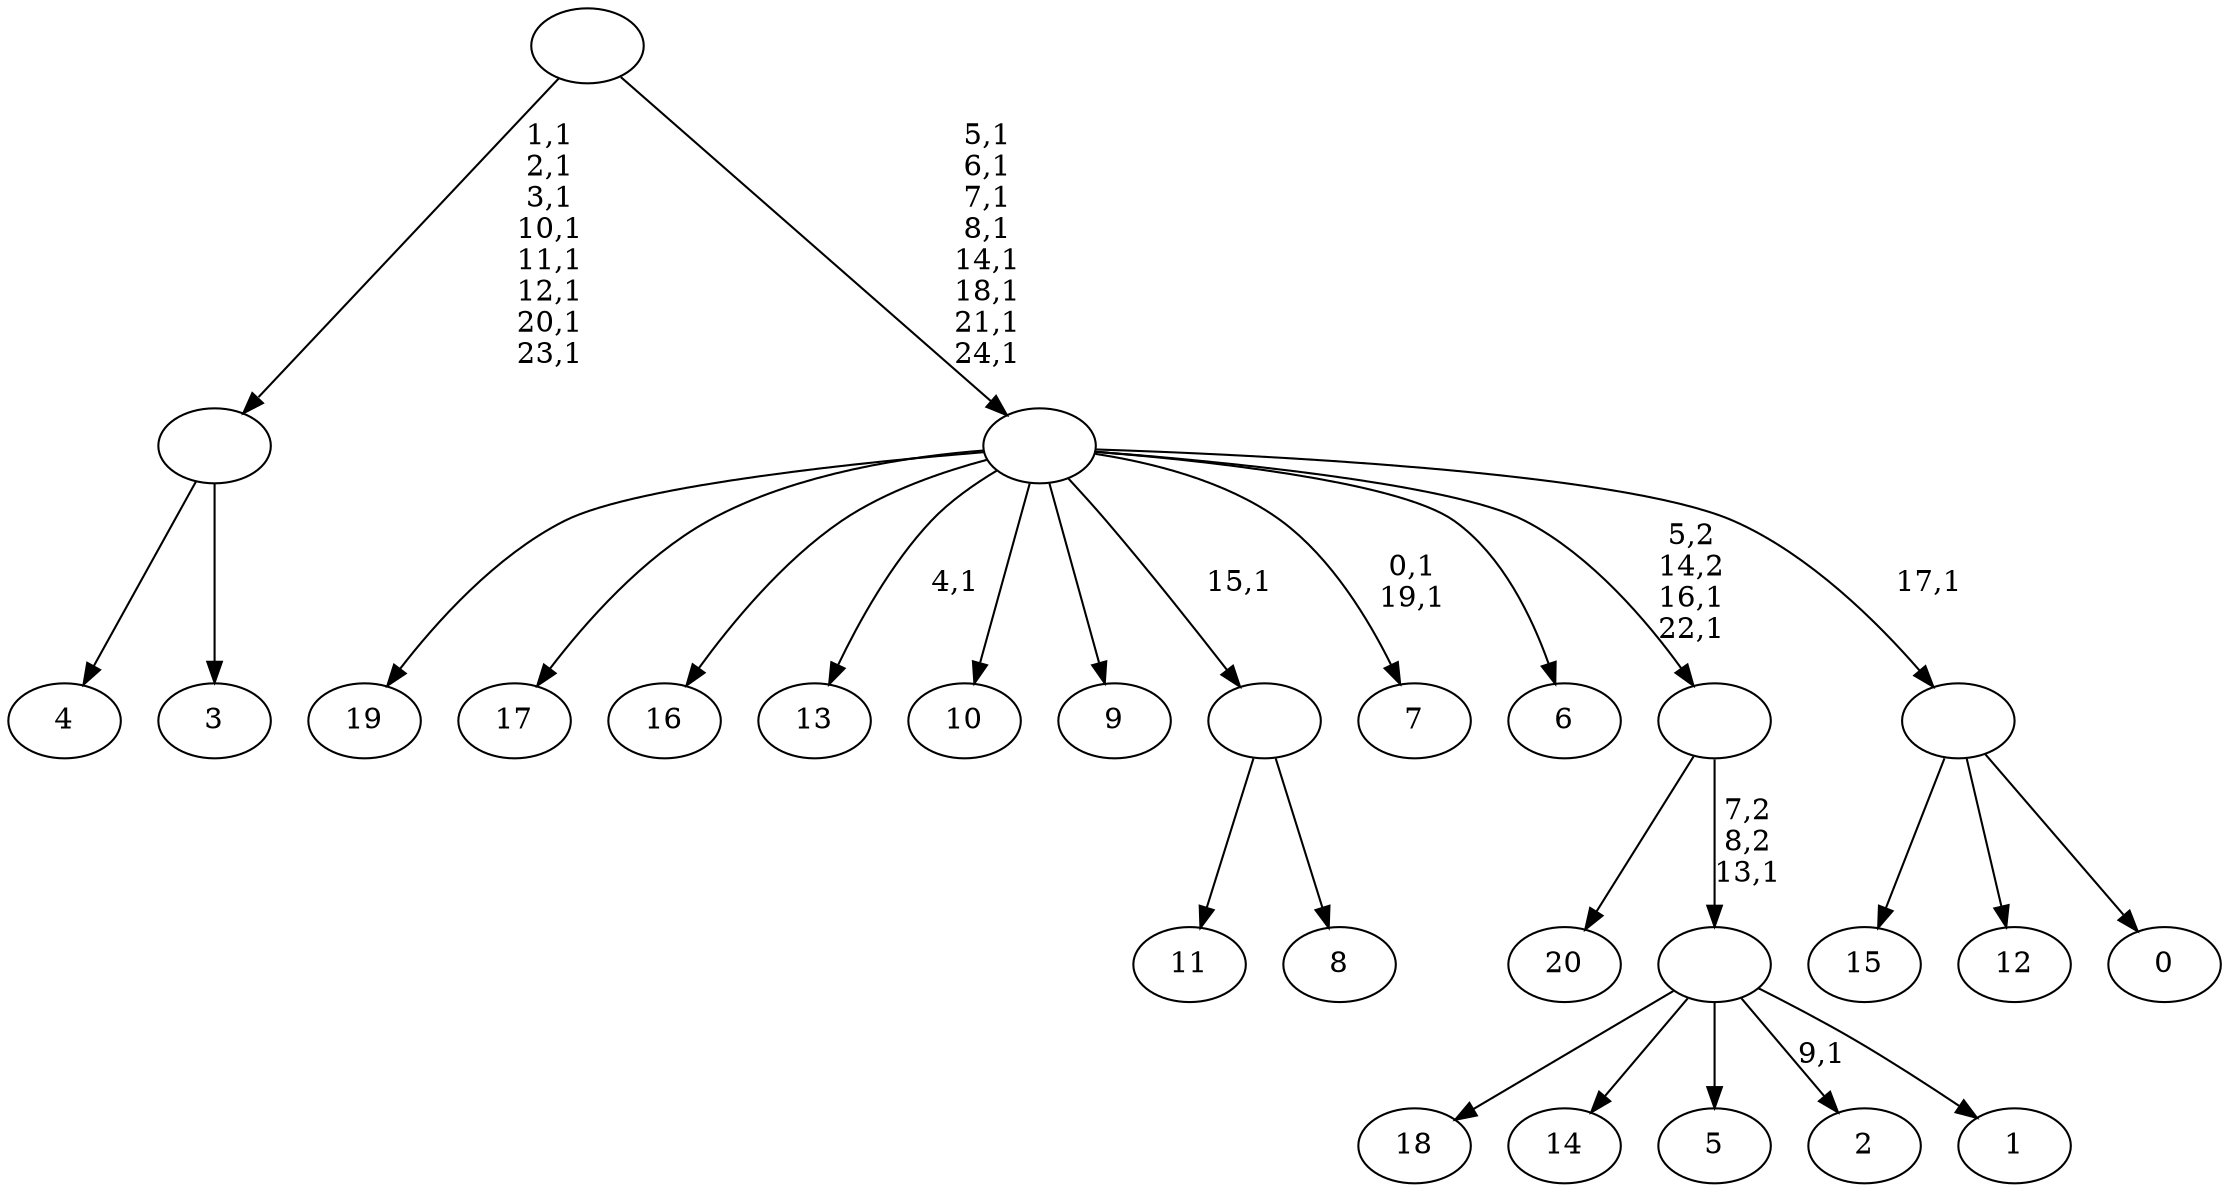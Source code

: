 digraph T {
	46 [label="20"]
	45 [label="19"]
	44 [label="18"]
	43 [label="17"]
	42 [label="16"]
	41 [label="15"]
	40 [label="14"]
	39 [label="13"]
	37 [label="12"]
	36 [label="11"]
	35 [label="10"]
	34 [label="9"]
	33 [label="8"]
	32 [label=""]
	31 [label="7"]
	28 [label="6"]
	27 [label="5"]
	26 [label="4"]
	25 [label="3"]
	24 [label=""]
	16 [label="2"]
	14 [label="1"]
	13 [label=""]
	12 [label=""]
	10 [label="0"]
	9 [label=""]
	8 [label=""]
	0 [label=""]
	32 -> 36 [label=""]
	32 -> 33 [label=""]
	24 -> 26 [label=""]
	24 -> 25 [label=""]
	13 -> 16 [label="9,1"]
	13 -> 44 [label=""]
	13 -> 40 [label=""]
	13 -> 27 [label=""]
	13 -> 14 [label=""]
	12 -> 46 [label=""]
	12 -> 13 [label="7,2\n8,2\n13,1"]
	9 -> 41 [label=""]
	9 -> 37 [label=""]
	9 -> 10 [label=""]
	8 -> 12 [label="5,2\n14,2\n16,1\n22,1"]
	8 -> 31 [label="0,1\n19,1"]
	8 -> 39 [label="4,1"]
	8 -> 45 [label=""]
	8 -> 43 [label=""]
	8 -> 42 [label=""]
	8 -> 35 [label=""]
	8 -> 34 [label=""]
	8 -> 32 [label="15,1"]
	8 -> 28 [label=""]
	8 -> 9 [label="17,1"]
	0 -> 8 [label="5,1\n6,1\n7,1\n8,1\n14,1\n18,1\n21,1\n24,1"]
	0 -> 24 [label="1,1\n2,1\n3,1\n10,1\n11,1\n12,1\n20,1\n23,1"]
}
